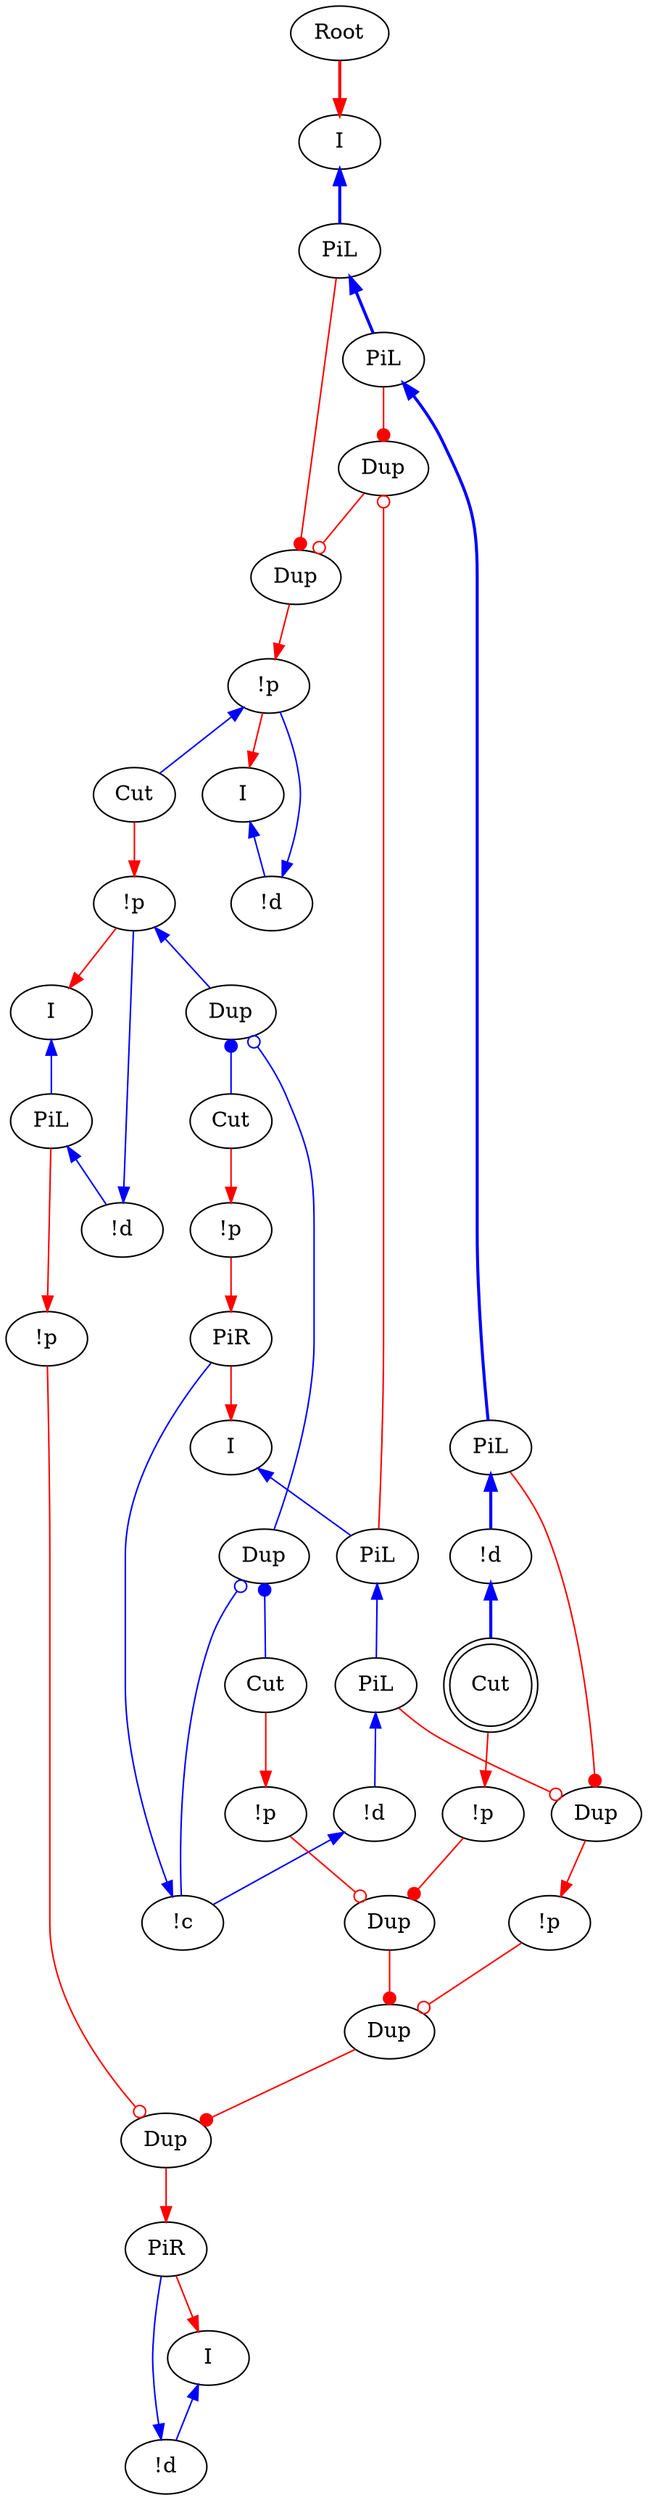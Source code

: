 digraph {
"Root0" [label="Root"]
"!p0" [label="!p"]
"I0" [label="I"]
"!d0" [label="!d"]
"I1" [label="I"]
"!d1" [label="!d"]
"PiR0" [label="PiR"]
"!p1" [label="!p"]
"Cut0" [label="Cut"]
"!d2" [label="!d"]
"PiL0" [label="PiL"]
"I2" [label="I"]
"I3" [label="I"]
"!p2" [label="!p"]
"Cut1" [label="Cut"]
"PiR1" [label="PiR"]
"!c0" [label="!c"]
"!d3" [label="!d"]
"!d4" [label="!d"]
"PiL1" [label="PiL"]
"PiL2" [label="PiL"]
"PiL3" [label="PiL"]
"PiL4" [label="PiL"]
"I4" [label="I"]
"Dup0_0" [label="Dup"]
"Dup0_1" [label="Dup"]
"Dup0_2" [label="Dup"]
"PiL5" [label="PiL"]
"!p3" [label="!p"]
"Dup1_0" [label="Dup"]
"!p4" [label="!p"]
"Dup2_0" [label="Dup"]
"Dup2_1" [label="Dup"]
"Dup2_2" [label="Dup"]
"Dup3_0" [label="Dup"]
"!p5" [label="!p"]
"!p6" [label="!p"]
"Cut2" [label="Cut",shape=doublecircle]
"Cut3" [label="Cut"]
"!p1" -> "I2"[color=red,tooltip="e11"]
"!d2" -> "!p1"[color=blue,tooltip="e13",dir=back]
"!p1" -> "Dup2_0"[color=blue,tooltip="e15",dir=back]
"PiL0" -> "!d2"[color=blue,tooltip="e17",dir=back]
"I2" -> "PiL0"[color=blue,tooltip="e19",dir=back]
"PiL0" -> "!p3"[color=red,tooltip="e21"]
"Dup2_0" -> "Cut1"[color=blue,tooltip="e23",arrowtail=dot,dir=back]
"Dup2_0" -> "Dup0_0"[color=blue,tooltip="e25",arrowtail=odot,dir=back]
"Dup0_1" -> "!p4"[color=red,tooltip="e31"]
"I3" -> "PiL5"[color=blue,tooltip="e32",penwidth=2,dir=back]
"PiL5" -> "Dup2_1"[color=red,tooltip="e34",arrowhead=dot]
"Dup0_2" -> "Dup2_1"[color=red,tooltip="e35",arrowhead=odot]
"Cut1" -> "!p2"[color=red,tooltip="e37"]
"!p2" -> "PiR1"[color=red,tooltip="e39"]
"!c0" -> "PiR1"[color=blue,tooltip="e41",dir=back]
"PiR1" -> "I4"[color=red,tooltip="e43"]
"!d3" -> "Cut2"[color=blue,tooltip="e44",penwidth=2,dir=back]
"Dup0_0" -> "Cut3"[color=blue,tooltip="e45",arrowtail=dot,dir=back]
"!d4" -> "!c0"[color=blue,tooltip="e46",dir=back]
"Dup0_0" -> "!c0"[color=blue,tooltip="e47",arrowtail=odot,dir=back]
"PiL1" -> "!d3"[color=blue,tooltip="e48",penwidth=2,dir=back]
"PiL2" -> "!d4"[color=blue,tooltip="e49",dir=back]
"PiL3" -> "PiL1"[color=blue,tooltip="e50",penwidth=2,dir=back]
"PiL4" -> "PiL2"[color=blue,tooltip="e51",dir=back]
"PiL1" -> "Dup0_1"[color=red,tooltip="e52",arrowhead=dot]
"PiL2" -> "Dup0_1"[color=red,tooltip="e53",arrowhead=odot]
"PiL5" -> "PiL3"[color=blue,tooltip="e54",penwidth=2,dir=back]
"I4" -> "PiL4"[color=blue,tooltip="e55",dir=back]
"PiL3" -> "Dup0_2"[color=red,tooltip="e56",arrowhead=dot]
"PiL4" -> "Dup0_2"[color=red,tooltip="e57",arrowhead=odot]
"Dup2_2" -> "Dup1_0"[color=red,tooltip="e58",arrowhead=dot]
"!p3" -> "Dup1_0"[color=red,tooltip="e59",arrowhead=odot]
"Dup3_0" -> "Dup2_2"[color=red,tooltip="e60",arrowhead=dot]
"!p4" -> "Dup2_2"[color=red,tooltip="e61",arrowhead=odot]
"Cut2" -> "!p5"[color=red,tooltip="e62"]
"Cut3" -> "!p6"[color=red,tooltip="e63"]
"!p5" -> "Dup3_0"[color=red,tooltip="e64",arrowhead=dot]
"!p6" -> "Dup3_0"[color=red,tooltip="e65",arrowhead=odot]
"Cut0" -> "!p1"[color=red,tooltip="e9"]
"Dup1_0" -> "PiR0"[color=red,tooltip="hl2i"]
"!d1" -> "PiR0"[color=blue,tooltip="i",dir=back]
"I1" -> "!d1"[color=blue,tooltip="il",dir=back]
"PiR0" -> "I1"[color=red,tooltip="ir"]
"Root0" -> "I3"[color=red,tooltip="rettop",penwidth=2]
"!p0" -> "Cut0"[color=blue,tooltip="y2",dir=back]
"!d0" -> "!p0"[color=blue,tooltip="yj",dir=back]
"I0" -> "!d0"[color=blue,tooltip="yl2",dir=back]
"!p0" -> "I0"[color=red,tooltip="yli"]
"Dup2_1" -> "!p0"[color=red,tooltip="ylp"]
}

